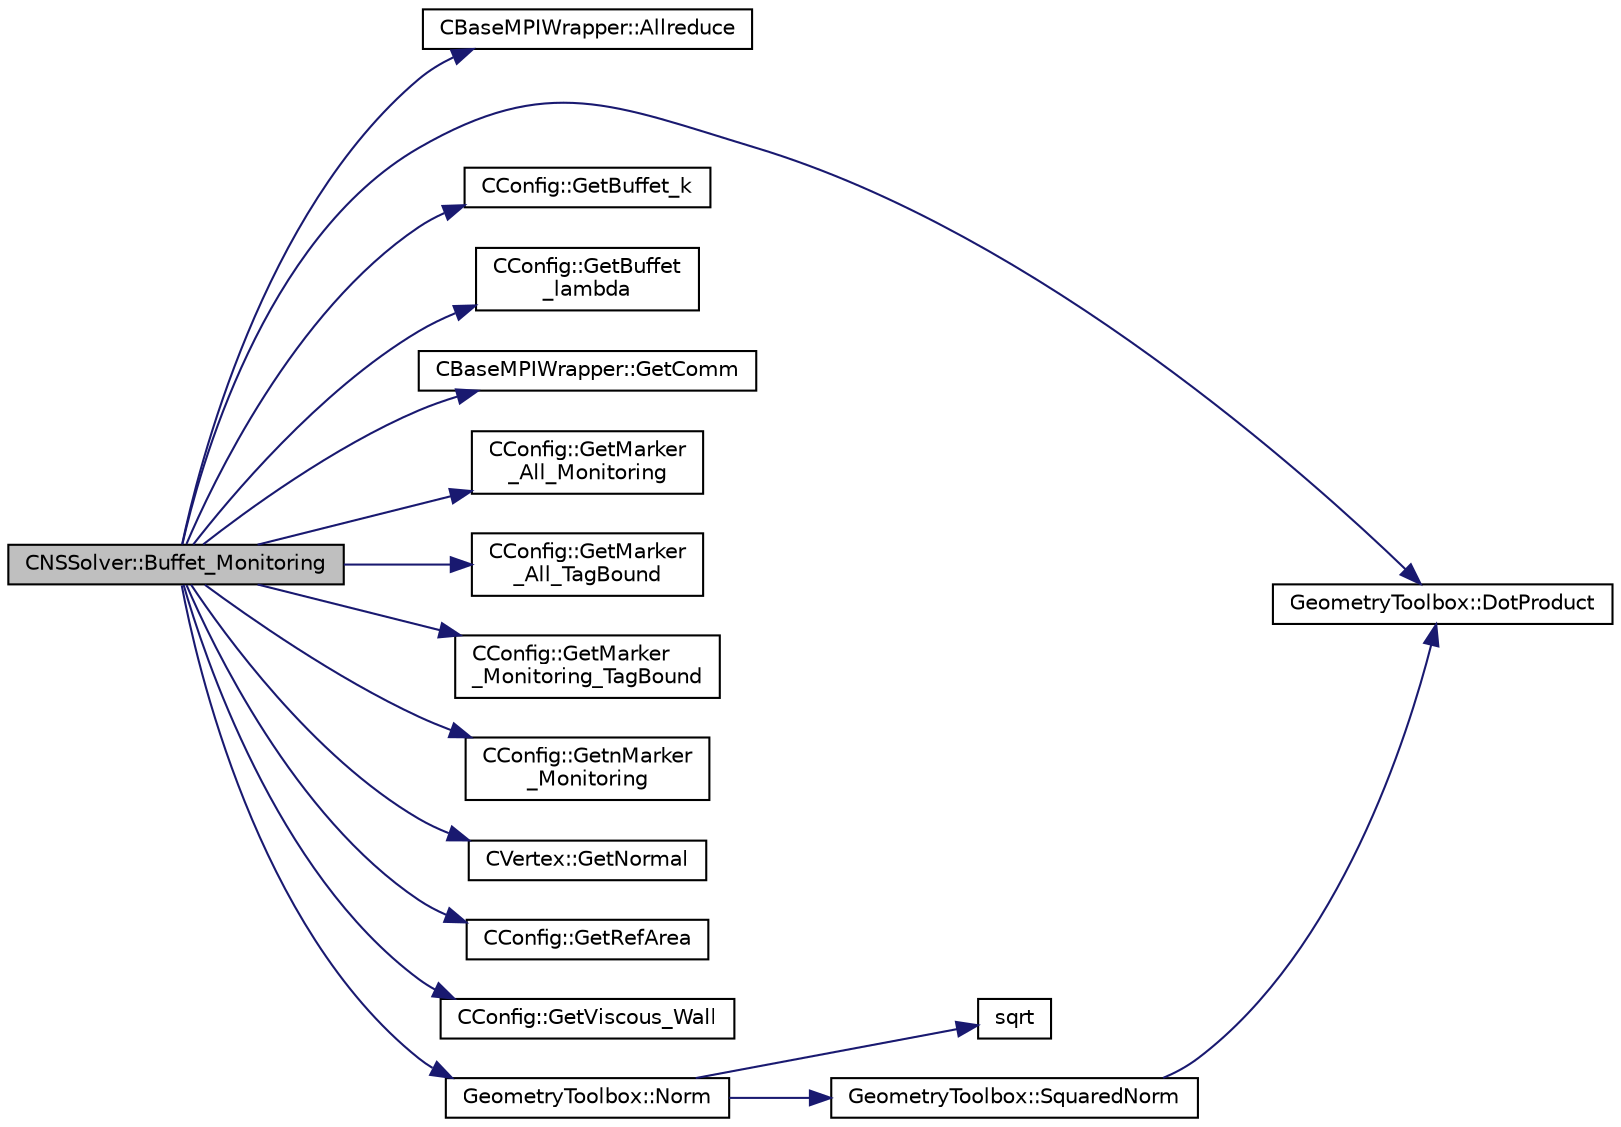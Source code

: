 digraph "CNSSolver::Buffet_Monitoring"
{
 // LATEX_PDF_SIZE
  edge [fontname="Helvetica",fontsize="10",labelfontname="Helvetica",labelfontsize="10"];
  node [fontname="Helvetica",fontsize="10",shape=record];
  rankdir="LR";
  Node1 [label="CNSSolver::Buffet_Monitoring",height=0.2,width=0.4,color="black", fillcolor="grey75", style="filled", fontcolor="black",tooltip="Compute the buffet sensor."];
  Node1 -> Node2 [color="midnightblue",fontsize="10",style="solid",fontname="Helvetica"];
  Node2 [label="CBaseMPIWrapper::Allreduce",height=0.2,width=0.4,color="black", fillcolor="white", style="filled",URL="$classCBaseMPIWrapper.html#a381d4b3738c09d92ee1ae9f89715b541",tooltip=" "];
  Node1 -> Node3 [color="midnightblue",fontsize="10",style="solid",fontname="Helvetica"];
  Node3 [label="GeometryToolbox::DotProduct",height=0.2,width=0.4,color="black", fillcolor="white", style="filled",URL="$group__GeometryToolbox.html#ga7ec3e1e20fab73dbf0159fe38492cc89",tooltip=" "];
  Node1 -> Node4 [color="midnightblue",fontsize="10",style="solid",fontname="Helvetica"];
  Node4 [label="CConfig::GetBuffet_k",height=0.2,width=0.4,color="black", fillcolor="white", style="filled",URL="$classCConfig.html#a7273805ce741906fb499d0c46b9e14b7",tooltip="Get the buffet sensor sharpness coefficient."];
  Node1 -> Node5 [color="midnightblue",fontsize="10",style="solid",fontname="Helvetica"];
  Node5 [label="CConfig::GetBuffet\l_lambda",height=0.2,width=0.4,color="black", fillcolor="white", style="filled",URL="$classCConfig.html#a7c3d3ad7078c138a151e325075bcf2ce",tooltip="Get the buffet sensor offset parameter."];
  Node1 -> Node6 [color="midnightblue",fontsize="10",style="solid",fontname="Helvetica"];
  Node6 [label="CBaseMPIWrapper::GetComm",height=0.2,width=0.4,color="black", fillcolor="white", style="filled",URL="$classCBaseMPIWrapper.html#a8154391fc3522954802889d81d4ef5da",tooltip=" "];
  Node1 -> Node7 [color="midnightblue",fontsize="10",style="solid",fontname="Helvetica"];
  Node7 [label="CConfig::GetMarker\l_All_Monitoring",height=0.2,width=0.4,color="black", fillcolor="white", style="filled",URL="$classCConfig.html#a70fa75374f533da62b71207d589d6211",tooltip="Get the monitoring information for a marker val_marker."];
  Node1 -> Node8 [color="midnightblue",fontsize="10",style="solid",fontname="Helvetica"];
  Node8 [label="CConfig::GetMarker\l_All_TagBound",height=0.2,width=0.4,color="black", fillcolor="white", style="filled",URL="$classCConfig.html#ab8c9c1f45950a29355be4ff357049440",tooltip="Get the index of the surface defined in the geometry file."];
  Node1 -> Node9 [color="midnightblue",fontsize="10",style="solid",fontname="Helvetica"];
  Node9 [label="CConfig::GetMarker\l_Monitoring_TagBound",height=0.2,width=0.4,color="black", fillcolor="white", style="filled",URL="$classCConfig.html#a4558fc163c393e628050e7a2273673f1",tooltip="Get the name of the surface defined in the geometry file."];
  Node1 -> Node10 [color="midnightblue",fontsize="10",style="solid",fontname="Helvetica"];
  Node10 [label="CConfig::GetnMarker\l_Monitoring",height=0.2,width=0.4,color="black", fillcolor="white", style="filled",URL="$classCConfig.html#a6e65810e59b8015104b84c4fd5b1d7f9",tooltip="Get the total number of monitoring markers."];
  Node1 -> Node11 [color="midnightblue",fontsize="10",style="solid",fontname="Helvetica"];
  Node11 [label="CVertex::GetNormal",height=0.2,width=0.4,color="black", fillcolor="white", style="filled",URL="$classCVertex.html#a57cacfe764770e6c0e54c278cb584f7c",tooltip="Copy the the normal vector of a face."];
  Node1 -> Node12 [color="midnightblue",fontsize="10",style="solid",fontname="Helvetica"];
  Node12 [label="CConfig::GetRefArea",height=0.2,width=0.4,color="black", fillcolor="white", style="filled",URL="$classCConfig.html#a515e35504ab34bf25d222e377f3b4c81",tooltip="Get the reference area for non dimensional coefficient computation. If the value from the is 0 then,..."];
  Node1 -> Node13 [color="midnightblue",fontsize="10",style="solid",fontname="Helvetica"];
  Node13 [label="CConfig::GetViscous_Wall",height=0.2,width=0.4,color="black", fillcolor="white", style="filled",URL="$classCConfig.html#a890cf694cae683bb44a36c1fa1160e65",tooltip="Determines whether a marker with index iMarker is a viscous no-slip boundary."];
  Node1 -> Node14 [color="midnightblue",fontsize="10",style="solid",fontname="Helvetica"];
  Node14 [label="GeometryToolbox::Norm",height=0.2,width=0.4,color="black", fillcolor="white", style="filled",URL="$group__GeometryToolbox.html#gad8b24e50333c9a8378f7abf18222f36a",tooltip=" "];
  Node14 -> Node15 [color="midnightblue",fontsize="10",style="solid",fontname="Helvetica"];
  Node15 [label="sqrt",height=0.2,width=0.4,color="black", fillcolor="white", style="filled",URL="$group__SIMD.html#ga54a1925ab40fb4249ea255072520de35",tooltip=" "];
  Node14 -> Node16 [color="midnightblue",fontsize="10",style="solid",fontname="Helvetica"];
  Node16 [label="GeometryToolbox::SquaredNorm",height=0.2,width=0.4,color="black", fillcolor="white", style="filled",URL="$group__GeometryToolbox.html#ga98c9b9314cc6352c9bba49b8cfb4b056",tooltip=" "];
  Node16 -> Node3 [color="midnightblue",fontsize="10",style="solid",fontname="Helvetica"];
}
